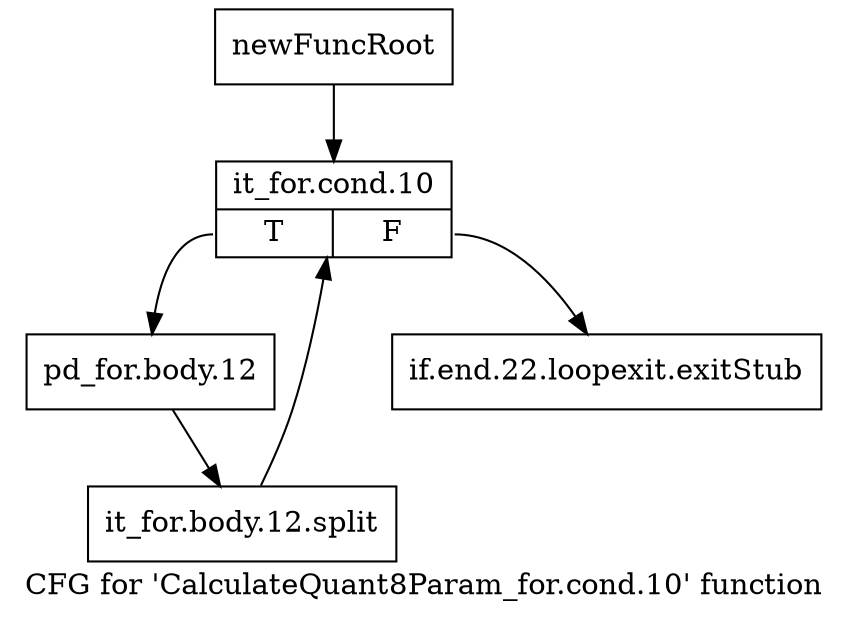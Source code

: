 digraph "CFG for 'CalculateQuant8Param_for.cond.10' function" {
	label="CFG for 'CalculateQuant8Param_for.cond.10' function";

	Node0x2a9d9b0 [shape=record,label="{newFuncRoot}"];
	Node0x2a9d9b0 -> Node0x2aa6d00;
	Node0x2aa6cb0 [shape=record,label="{if.end.22.loopexit.exitStub}"];
	Node0x2aa6d00 [shape=record,label="{it_for.cond.10|{<s0>T|<s1>F}}"];
	Node0x2aa6d00:s0 -> Node0x2aa6d50;
	Node0x2aa6d00:s1 -> Node0x2aa6cb0;
	Node0x2aa6d50 [shape=record,label="{pd_for.body.12}"];
	Node0x2aa6d50 -> Node0x38fa6e0;
	Node0x38fa6e0 [shape=record,label="{it_for.body.12.split}"];
	Node0x38fa6e0 -> Node0x2aa6d00;
}
